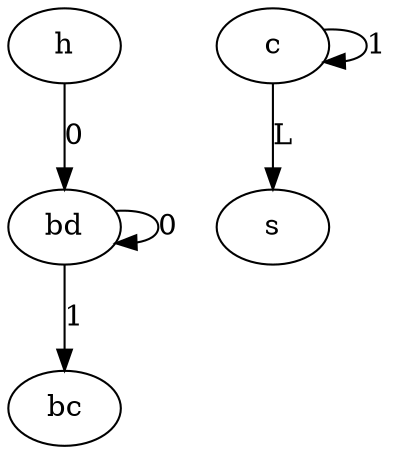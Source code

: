 digraph determination {
h->bd [label=0]; 
c->c [label=1]; 
c->s [label=L]; 
bd->bc [label=1]; 
bd->bd [label=0]; 
}
